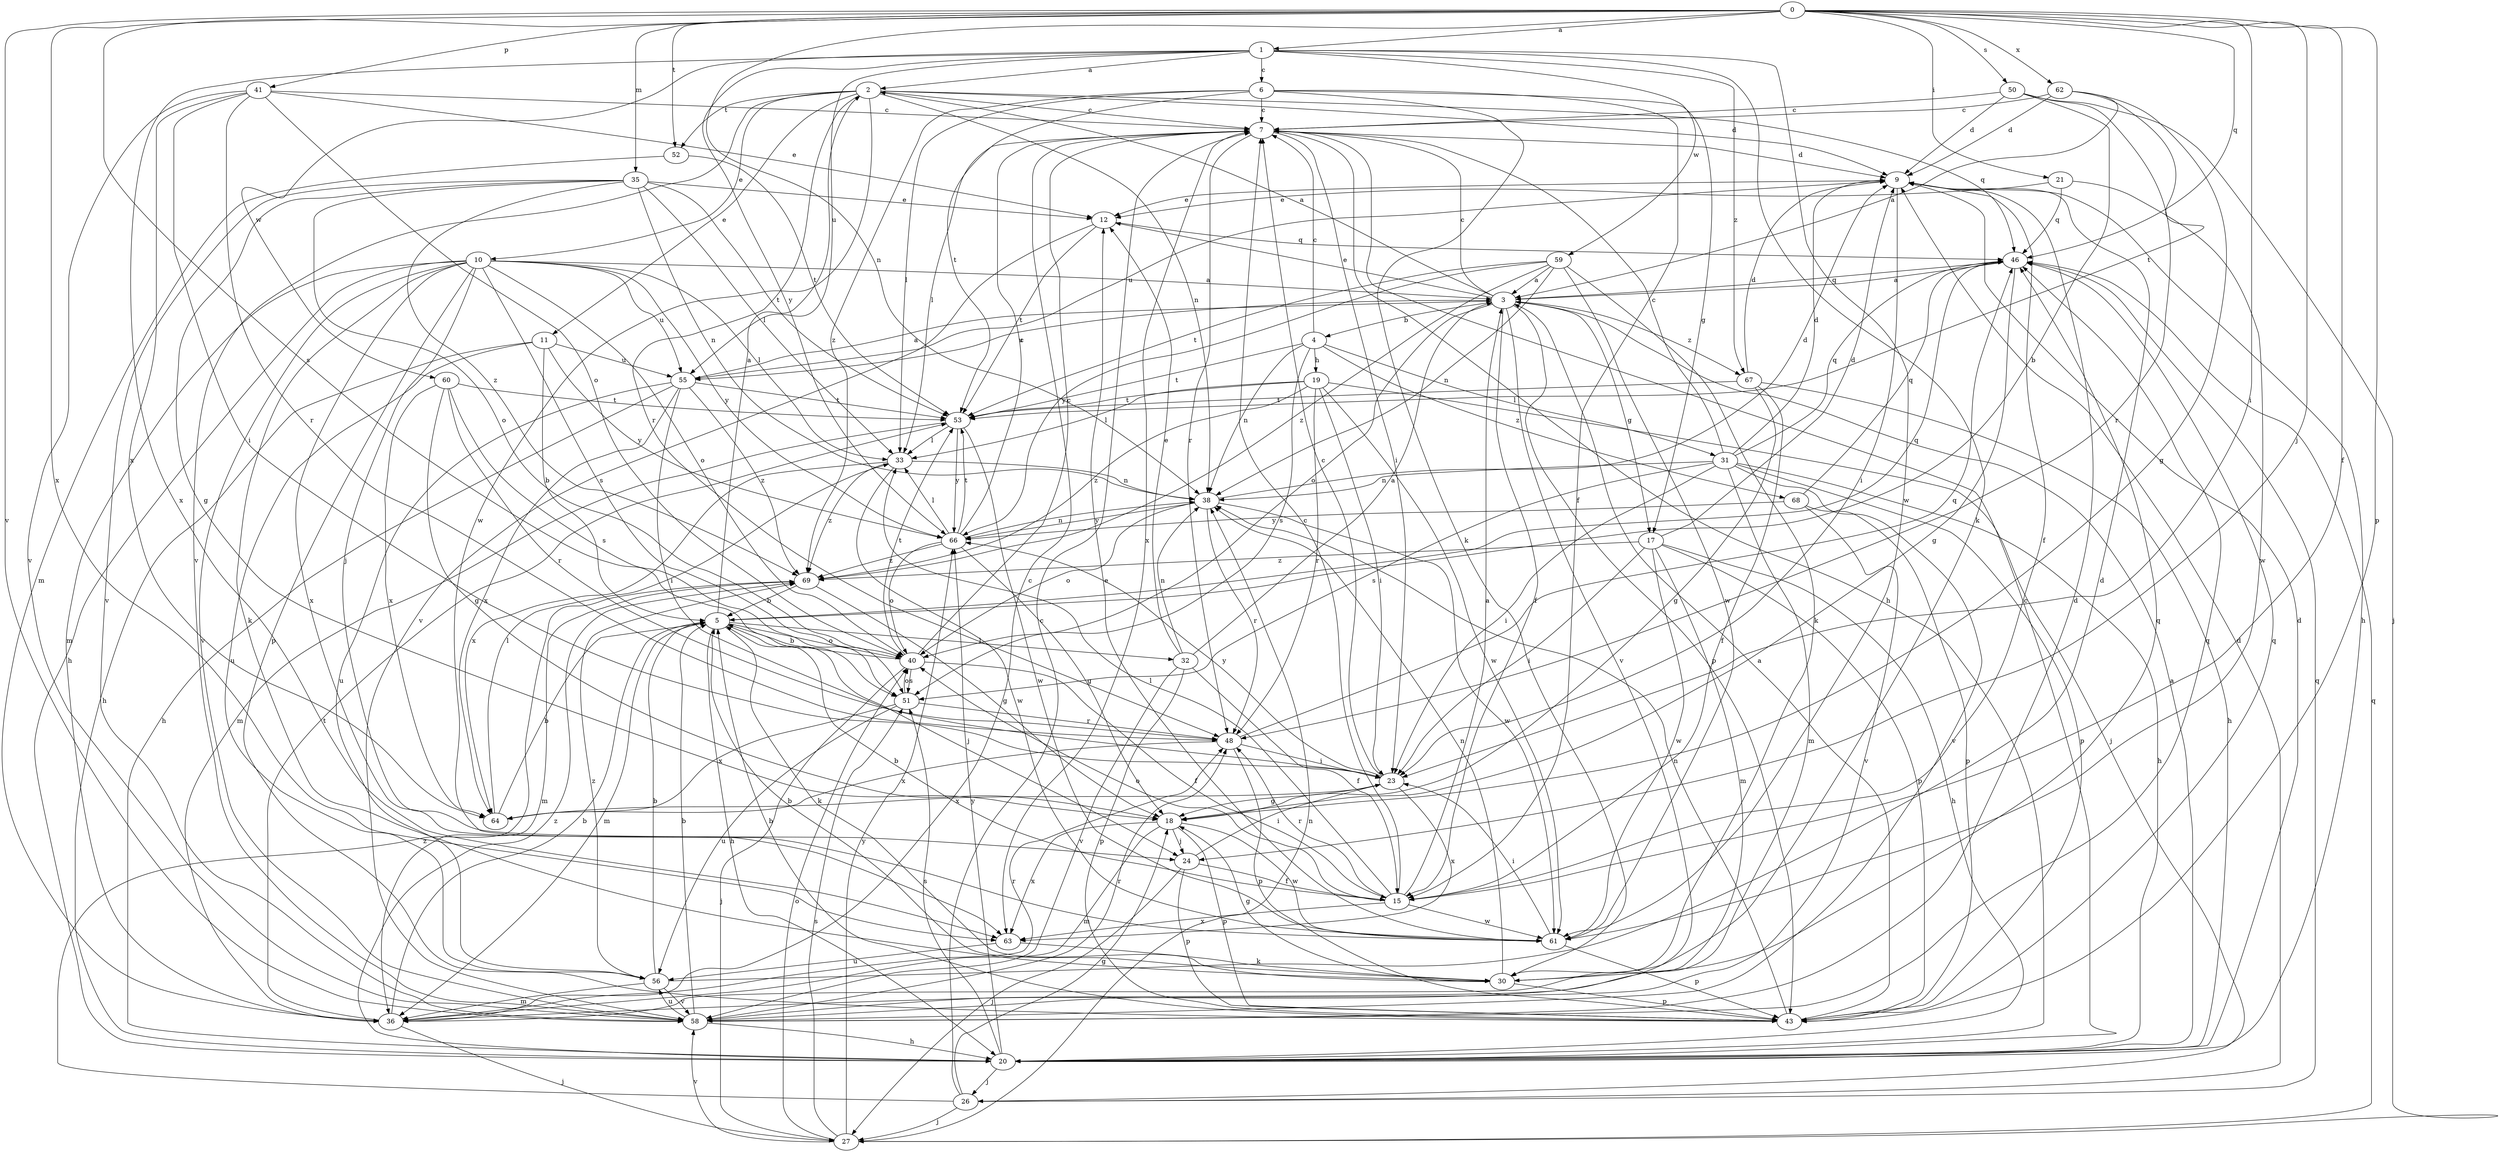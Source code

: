 strict digraph  {
0;
1;
2;
3;
4;
5;
6;
7;
9;
10;
11;
12;
15;
17;
18;
19;
20;
21;
23;
24;
26;
27;
30;
31;
32;
33;
35;
36;
38;
40;
41;
43;
46;
48;
50;
51;
52;
53;
55;
56;
58;
59;
60;
61;
62;
63;
64;
66;
67;
68;
69;
0 -> 1  [label=a];
0 -> 15  [label=f];
0 -> 21  [label=i];
0 -> 23  [label=i];
0 -> 24  [label=j];
0 -> 35  [label=m];
0 -> 38  [label=n];
0 -> 41  [label=p];
0 -> 43  [label=p];
0 -> 46  [label=q];
0 -> 50  [label=s];
0 -> 51  [label=s];
0 -> 52  [label=t];
0 -> 58  [label=v];
0 -> 62  [label=x];
0 -> 63  [label=x];
1 -> 2  [label=a];
1 -> 6  [label=c];
1 -> 30  [label=k];
1 -> 55  [label=u];
1 -> 59  [label=w];
1 -> 60  [label=w];
1 -> 61  [label=w];
1 -> 63  [label=x];
1 -> 66  [label=y];
1 -> 67  [label=z];
2 -> 7  [label=c];
2 -> 9  [label=d];
2 -> 10  [label=e];
2 -> 11  [label=e];
2 -> 38  [label=n];
2 -> 46  [label=q];
2 -> 48  [label=r];
2 -> 52  [label=t];
2 -> 58  [label=v];
2 -> 61  [label=w];
3 -> 2  [label=a];
3 -> 4  [label=b];
3 -> 7  [label=c];
3 -> 12  [label=e];
3 -> 15  [label=f];
3 -> 17  [label=g];
3 -> 40  [label=o];
3 -> 43  [label=p];
3 -> 46  [label=q];
3 -> 55  [label=u];
3 -> 58  [label=v];
3 -> 67  [label=z];
4 -> 7  [label=c];
4 -> 19  [label=h];
4 -> 31  [label=l];
4 -> 38  [label=n];
4 -> 51  [label=s];
4 -> 53  [label=t];
4 -> 68  [label=z];
5 -> 2  [label=a];
5 -> 20  [label=h];
5 -> 24  [label=j];
5 -> 30  [label=k];
5 -> 32  [label=l];
5 -> 36  [label=m];
5 -> 40  [label=o];
5 -> 46  [label=q];
6 -> 7  [label=c];
6 -> 15  [label=f];
6 -> 17  [label=g];
6 -> 30  [label=k];
6 -> 33  [label=l];
6 -> 53  [label=t];
6 -> 69  [label=z];
7 -> 9  [label=d];
7 -> 20  [label=h];
7 -> 23  [label=i];
7 -> 33  [label=l];
7 -> 48  [label=r];
7 -> 63  [label=x];
9 -> 12  [label=e];
9 -> 15  [label=f];
9 -> 20  [label=h];
9 -> 23  [label=i];
9 -> 55  [label=u];
10 -> 3  [label=a];
10 -> 20  [label=h];
10 -> 24  [label=j];
10 -> 30  [label=k];
10 -> 33  [label=l];
10 -> 36  [label=m];
10 -> 40  [label=o];
10 -> 43  [label=p];
10 -> 51  [label=s];
10 -> 55  [label=u];
10 -> 58  [label=v];
10 -> 63  [label=x];
10 -> 66  [label=y];
11 -> 5  [label=b];
11 -> 20  [label=h];
11 -> 55  [label=u];
11 -> 56  [label=u];
11 -> 66  [label=y];
12 -> 46  [label=q];
12 -> 53  [label=t];
12 -> 58  [label=v];
15 -> 3  [label=a];
15 -> 5  [label=b];
15 -> 7  [label=c];
15 -> 33  [label=l];
15 -> 40  [label=o];
15 -> 48  [label=r];
15 -> 61  [label=w];
15 -> 63  [label=x];
17 -> 9  [label=d];
17 -> 20  [label=h];
17 -> 23  [label=i];
17 -> 36  [label=m];
17 -> 43  [label=p];
17 -> 61  [label=w];
17 -> 69  [label=z];
18 -> 24  [label=j];
18 -> 36  [label=m];
18 -> 43  [label=p];
18 -> 61  [label=w];
18 -> 63  [label=x];
19 -> 23  [label=i];
19 -> 26  [label=j];
19 -> 33  [label=l];
19 -> 48  [label=r];
19 -> 53  [label=t];
19 -> 61  [label=w];
19 -> 69  [label=z];
20 -> 3  [label=a];
20 -> 7  [label=c];
20 -> 9  [label=d];
20 -> 26  [label=j];
20 -> 51  [label=s];
20 -> 66  [label=y];
20 -> 69  [label=z];
21 -> 12  [label=e];
21 -> 46  [label=q];
21 -> 61  [label=w];
23 -> 7  [label=c];
23 -> 18  [label=g];
23 -> 63  [label=x];
23 -> 64  [label=x];
23 -> 66  [label=y];
24 -> 15  [label=f];
24 -> 23  [label=i];
24 -> 27  [label=j];
24 -> 43  [label=p];
26 -> 7  [label=c];
26 -> 9  [label=d];
26 -> 18  [label=g];
26 -> 27  [label=j];
26 -> 46  [label=q];
26 -> 69  [label=z];
27 -> 38  [label=n];
27 -> 40  [label=o];
27 -> 46  [label=q];
27 -> 51  [label=s];
27 -> 58  [label=v];
27 -> 66  [label=y];
30 -> 5  [label=b];
30 -> 18  [label=g];
30 -> 38  [label=n];
30 -> 43  [label=p];
30 -> 46  [label=q];
31 -> 7  [label=c];
31 -> 9  [label=d];
31 -> 20  [label=h];
31 -> 23  [label=i];
31 -> 36  [label=m];
31 -> 38  [label=n];
31 -> 43  [label=p];
31 -> 46  [label=q];
31 -> 51  [label=s];
31 -> 58  [label=v];
32 -> 3  [label=a];
32 -> 12  [label=e];
32 -> 15  [label=f];
32 -> 38  [label=n];
32 -> 43  [label=p];
32 -> 58  [label=v];
33 -> 38  [label=n];
33 -> 61  [label=w];
33 -> 64  [label=x];
33 -> 69  [label=z];
35 -> 12  [label=e];
35 -> 18  [label=g];
35 -> 33  [label=l];
35 -> 38  [label=n];
35 -> 40  [label=o];
35 -> 53  [label=t];
35 -> 58  [label=v];
35 -> 69  [label=z];
36 -> 5  [label=b];
36 -> 7  [label=c];
36 -> 27  [label=j];
36 -> 48  [label=r];
36 -> 53  [label=t];
38 -> 9  [label=d];
38 -> 40  [label=o];
38 -> 48  [label=r];
38 -> 61  [label=w];
38 -> 66  [label=y];
40 -> 5  [label=b];
40 -> 7  [label=c];
40 -> 15  [label=f];
40 -> 27  [label=j];
40 -> 51  [label=s];
40 -> 53  [label=t];
41 -> 7  [label=c];
41 -> 12  [label=e];
41 -> 23  [label=i];
41 -> 40  [label=o];
41 -> 48  [label=r];
41 -> 58  [label=v];
41 -> 64  [label=x];
43 -> 3  [label=a];
43 -> 5  [label=b];
43 -> 38  [label=n];
43 -> 46  [label=q];
46 -> 3  [label=a];
46 -> 18  [label=g];
48 -> 23  [label=i];
48 -> 43  [label=p];
48 -> 46  [label=q];
48 -> 64  [label=x];
50 -> 5  [label=b];
50 -> 7  [label=c];
50 -> 9  [label=d];
50 -> 27  [label=j];
50 -> 48  [label=r];
51 -> 40  [label=o];
51 -> 48  [label=r];
51 -> 56  [label=u];
51 -> 64  [label=x];
52 -> 36  [label=m];
52 -> 53  [label=t];
53 -> 33  [label=l];
53 -> 36  [label=m];
53 -> 61  [label=w];
53 -> 66  [label=y];
55 -> 3  [label=a];
55 -> 20  [label=h];
55 -> 23  [label=i];
55 -> 53  [label=t];
55 -> 56  [label=u];
55 -> 64  [label=x];
55 -> 69  [label=z];
56 -> 5  [label=b];
56 -> 9  [label=d];
56 -> 36  [label=m];
56 -> 58  [label=v];
56 -> 69  [label=z];
58 -> 5  [label=b];
58 -> 9  [label=d];
58 -> 20  [label=h];
58 -> 46  [label=q];
58 -> 48  [label=r];
58 -> 56  [label=u];
59 -> 3  [label=a];
59 -> 30  [label=k];
59 -> 38  [label=n];
59 -> 53  [label=t];
59 -> 61  [label=w];
59 -> 66  [label=y];
59 -> 69  [label=z];
60 -> 18  [label=g];
60 -> 48  [label=r];
60 -> 51  [label=s];
60 -> 53  [label=t];
60 -> 64  [label=x];
61 -> 12  [label=e];
61 -> 23  [label=i];
61 -> 43  [label=p];
62 -> 3  [label=a];
62 -> 7  [label=c];
62 -> 9  [label=d];
62 -> 18  [label=g];
62 -> 53  [label=t];
63 -> 30  [label=k];
63 -> 56  [label=u];
64 -> 5  [label=b];
64 -> 33  [label=l];
66 -> 7  [label=c];
66 -> 18  [label=g];
66 -> 33  [label=l];
66 -> 38  [label=n];
66 -> 40  [label=o];
66 -> 53  [label=t];
66 -> 69  [label=z];
67 -> 9  [label=d];
67 -> 15  [label=f];
67 -> 18  [label=g];
67 -> 20  [label=h];
67 -> 53  [label=t];
68 -> 43  [label=p];
68 -> 46  [label=q];
68 -> 58  [label=v];
68 -> 66  [label=y];
69 -> 5  [label=b];
69 -> 18  [label=g];
69 -> 36  [label=m];
}
